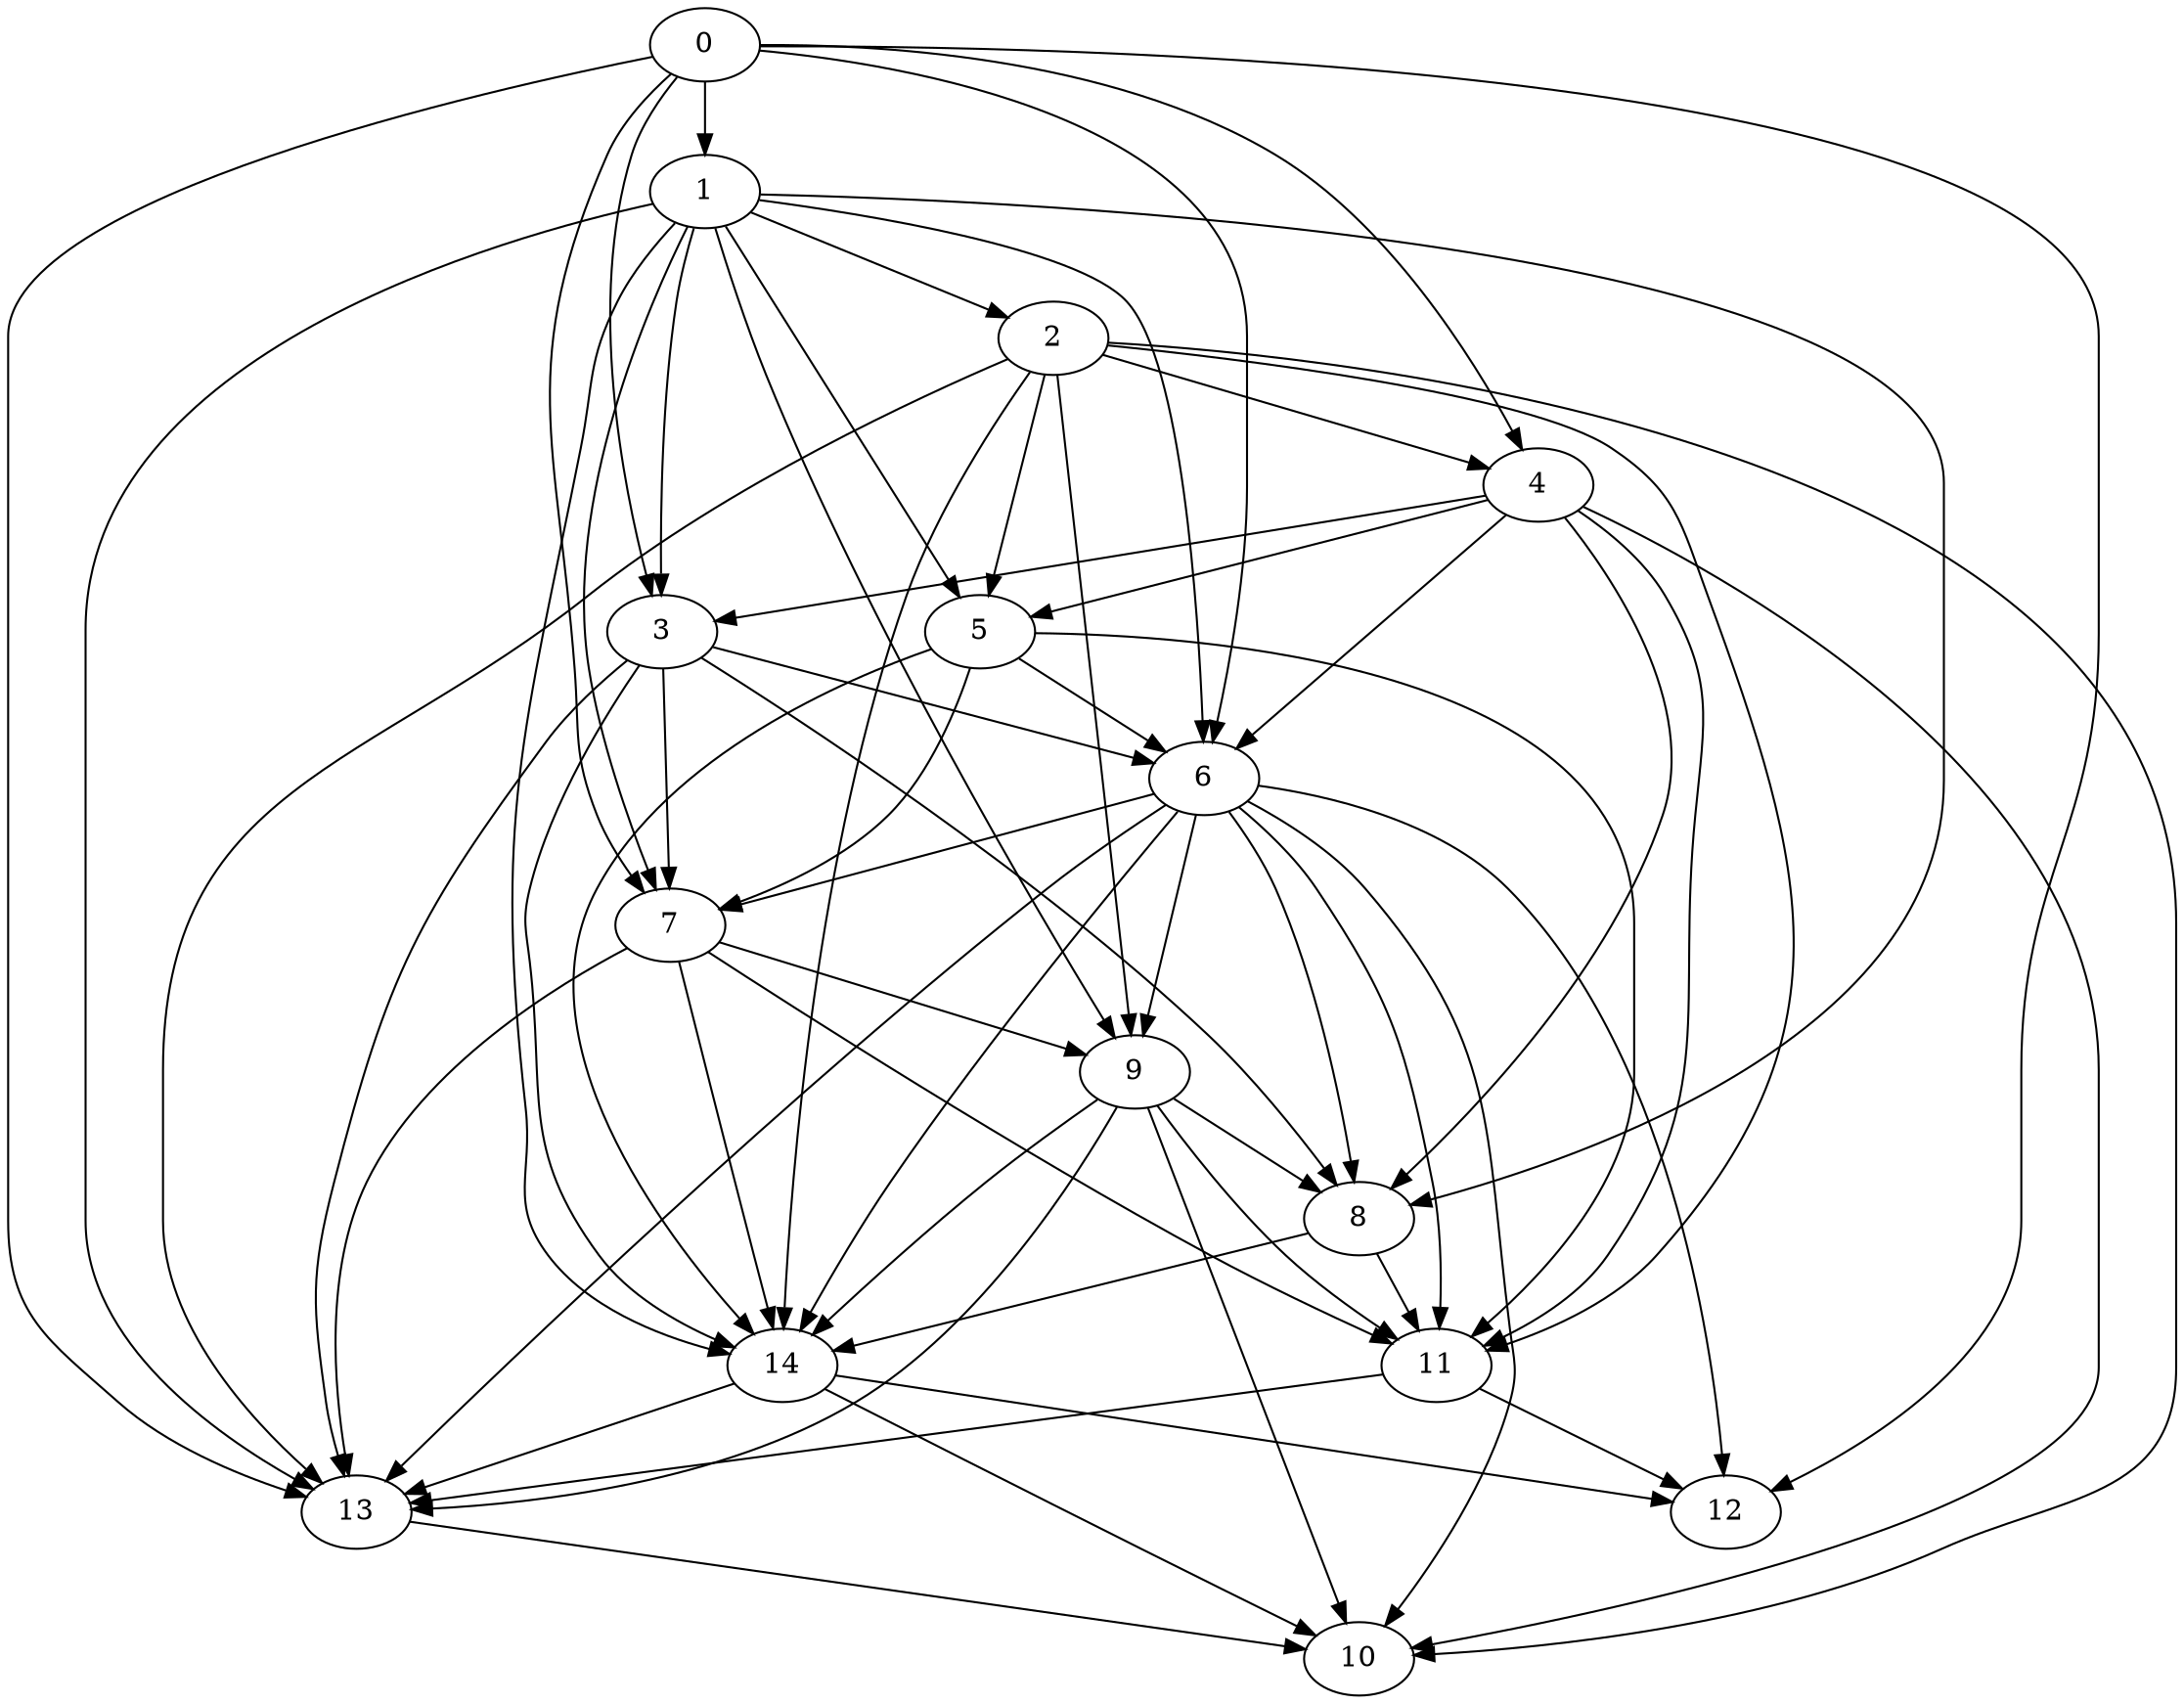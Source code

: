 digraph G {
	0 -> 1
	0 -> 3
	0 -> 4
	0 -> 6
	0 -> 7
	0 -> 12
	0 -> 13
	1 -> 2
	1 -> 3
	1 -> 5
	1 -> 6
	1 -> 7
	1 -> 8
	1 -> 9
	1 -> 13
	1 -> 14
	2 -> 4
	2 -> 5
	2 -> 9
	2 -> 10
	2 -> 11
	2 -> 13
	2 -> 14
	3 -> 6
	3 -> 7
	3 -> 8
	3 -> 13
	3 -> 14
	4 -> 3
	4 -> 5
	4 -> 6
	4 -> 8
	4 -> 10
	4 -> 11
	5 -> 6
	5 -> 7
	5 -> 11
	5 -> 14
	6 -> 7
	6 -> 8
	6 -> 9
	6 -> 10
	6 -> 11
	6 -> 12
	6 -> 13
	6 -> 14
	7 -> 9
	7 -> 11
	7 -> 13
	7 -> 14
	8 -> 11
	8 -> 14
	9 -> 8
	9 -> 10
	9 -> 11
	9 -> 13
	9 -> 14
	11 -> 12
	11 -> 13
	13 -> 10
	14 -> 10
	14 -> 12
	14 -> 13
}
